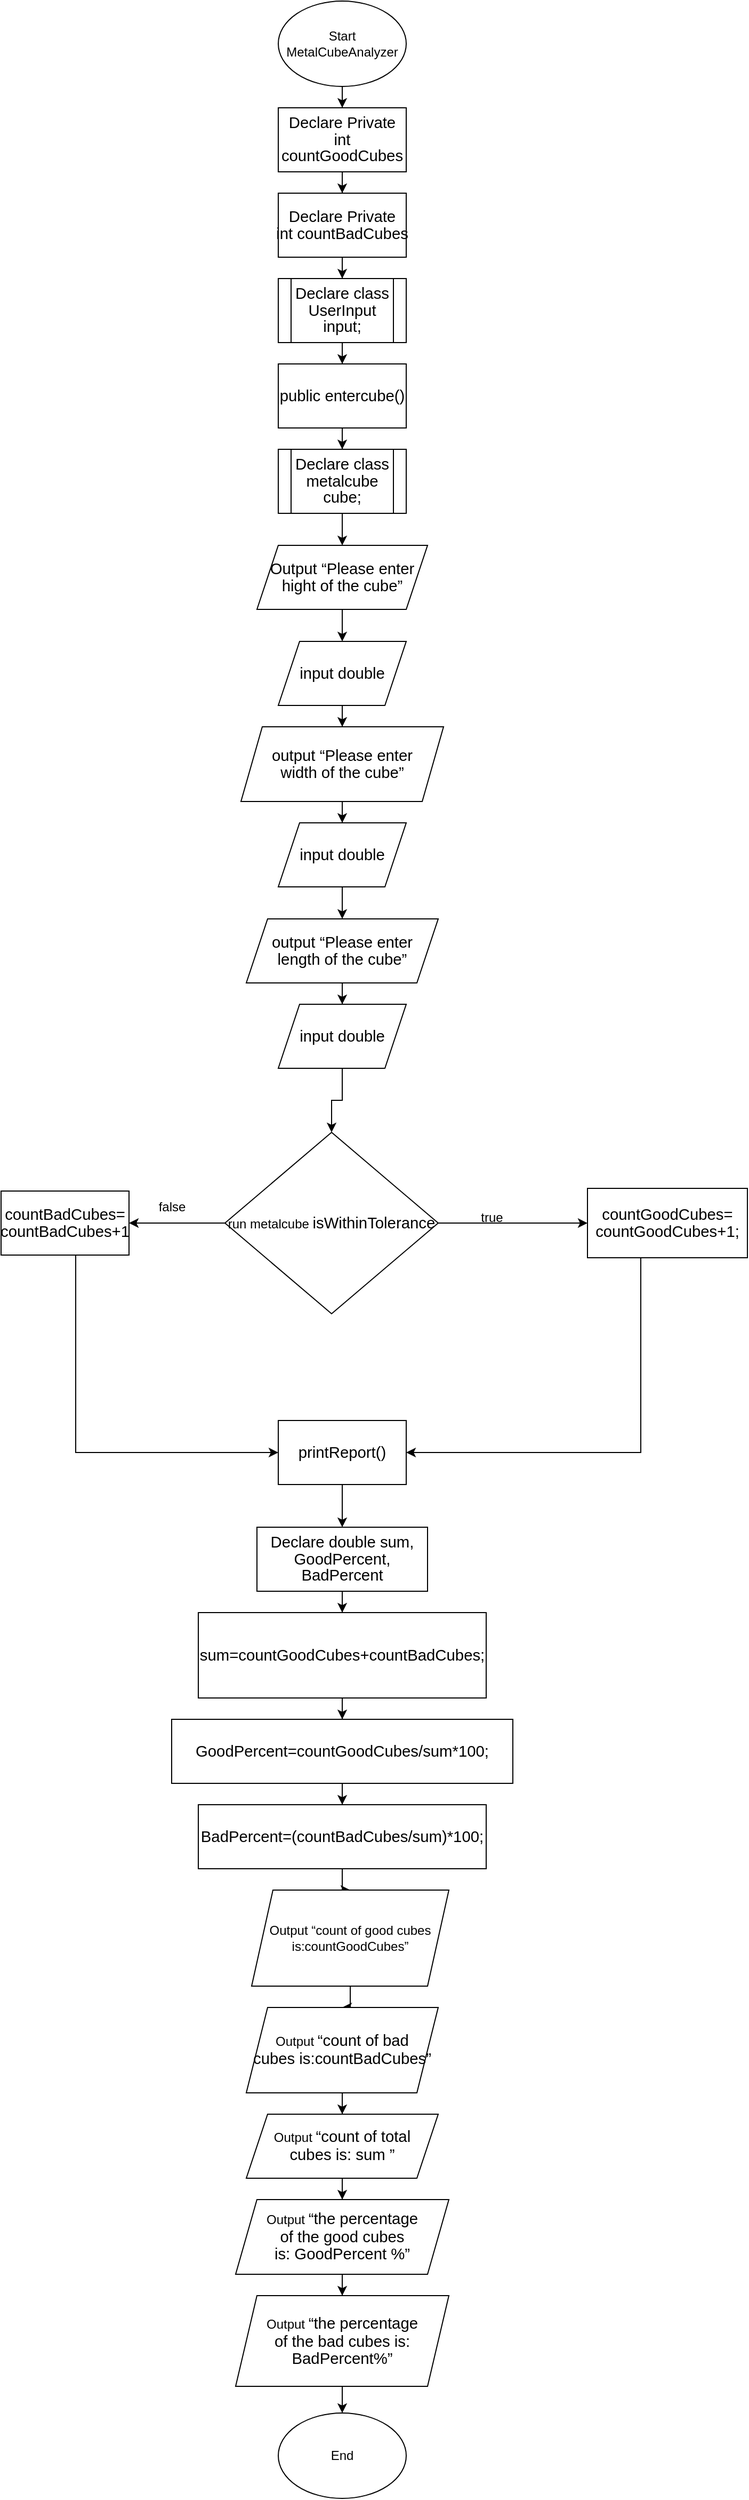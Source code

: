 <mxfile version="14.4.3" type="device"><diagram id="0YK5NNi9KJXIGtAtOMAy" name="Page-1"><mxGraphModel dx="1092" dy="494" grid="1" gridSize="10" guides="1" tooltips="1" connect="1" arrows="1" fold="1" page="1" pageScale="1" pageWidth="850" pageHeight="1100" math="0" shadow="0"><root><mxCell id="0"/><mxCell id="1" parent="0"/><mxCell id="P-fLA0ufH5jKL1kxZBKW-3" value="" style="edgeStyle=orthogonalEdgeStyle;rounded=0;orthogonalLoop=1;jettySize=auto;html=1;" edge="1" parent="1" source="P-fLA0ufH5jKL1kxZBKW-1" target="P-fLA0ufH5jKL1kxZBKW-2"><mxGeometry relative="1" as="geometry"/></mxCell><mxCell id="P-fLA0ufH5jKL1kxZBKW-1" value="&lt;p class=&quot;MsoNormal&quot;&gt;Start MetalCubeAnalyzer&lt;/p&gt;" style="ellipse;whiteSpace=wrap;html=1;" vertex="1" parent="1"><mxGeometry x="330" y="60" width="120" height="80" as="geometry"/></mxCell><mxCell id="P-fLA0ufH5jKL1kxZBKW-5" value="" style="edgeStyle=orthogonalEdgeStyle;rounded=0;orthogonalLoop=1;jettySize=auto;html=1;" edge="1" parent="1" source="P-fLA0ufH5jKL1kxZBKW-2" target="P-fLA0ufH5jKL1kxZBKW-4"><mxGeometry relative="1" as="geometry"/></mxCell><mxCell id="P-fLA0ufH5jKL1kxZBKW-2" value="&lt;span style=&quot;font-size: 11.0pt ; line-height: 107% ; font-family: &amp;#34;calibri&amp;#34; , sans-serif&quot;&gt;Declare Private int countGoodCubes&lt;/span&gt;" style="whiteSpace=wrap;html=1;" vertex="1" parent="1"><mxGeometry x="330" y="160" width="120" height="60" as="geometry"/></mxCell><mxCell id="P-fLA0ufH5jKL1kxZBKW-7" value="" style="edgeStyle=orthogonalEdgeStyle;rounded=0;orthogonalLoop=1;jettySize=auto;html=1;" edge="1" parent="1" source="P-fLA0ufH5jKL1kxZBKW-4" target="P-fLA0ufH5jKL1kxZBKW-6"><mxGeometry relative="1" as="geometry"/></mxCell><mxCell id="P-fLA0ufH5jKL1kxZBKW-4" value="&lt;span style=&quot;font-size: 11.0pt ; line-height: 107% ; font-family: &amp;#34;calibri&amp;#34; , sans-serif&quot;&gt;Declare Private int&amp;nbsp;&lt;span style=&quot;font-size: 11.0pt ; line-height: 107% ; font-family: &amp;#34;calibri&amp;#34; , sans-serif&quot;&gt;countBadCubes&lt;/span&gt;&lt;/span&gt;" style="whiteSpace=wrap;html=1;" vertex="1" parent="1"><mxGeometry x="330" y="240" width="120" height="60" as="geometry"/></mxCell><mxCell id="P-fLA0ufH5jKL1kxZBKW-9" value="" style="edgeStyle=orthogonalEdgeStyle;rounded=0;orthogonalLoop=1;jettySize=auto;html=1;" edge="1" parent="1" source="P-fLA0ufH5jKL1kxZBKW-6" target="P-fLA0ufH5jKL1kxZBKW-8"><mxGeometry relative="1" as="geometry"/></mxCell><mxCell id="P-fLA0ufH5jKL1kxZBKW-6" value="&lt;span style=&quot;font-size: 11.0pt ; line-height: 107% ; font-family: &amp;#34;calibri&amp;#34; , sans-serif&quot;&gt;Declare class UserInput&lt;br/&gt;input;&lt;/span&gt;" style="shape=process;whiteSpace=wrap;html=1;backgroundOutline=1;" vertex="1" parent="1"><mxGeometry x="330" y="320" width="120" height="60" as="geometry"/></mxCell><mxCell id="P-fLA0ufH5jKL1kxZBKW-11" value="" style="edgeStyle=orthogonalEdgeStyle;rounded=0;orthogonalLoop=1;jettySize=auto;html=1;" edge="1" parent="1" source="P-fLA0ufH5jKL1kxZBKW-8" target="P-fLA0ufH5jKL1kxZBKW-10"><mxGeometry relative="1" as="geometry"/></mxCell><mxCell id="P-fLA0ufH5jKL1kxZBKW-8" value="&lt;span style=&quot;font-size: 11.0pt ; line-height: 107% ; font-family: &amp;#34;calibri&amp;#34; , sans-serif&quot;&gt;public entercube()&lt;/span&gt;" style="whiteSpace=wrap;html=1;" vertex="1" parent="1"><mxGeometry x="330" y="400" width="120" height="60" as="geometry"/></mxCell><mxCell id="P-fLA0ufH5jKL1kxZBKW-13" value="" style="edgeStyle=orthogonalEdgeStyle;rounded=0;orthogonalLoop=1;jettySize=auto;html=1;" edge="1" parent="1" source="P-fLA0ufH5jKL1kxZBKW-10" target="P-fLA0ufH5jKL1kxZBKW-12"><mxGeometry relative="1" as="geometry"/></mxCell><mxCell id="P-fLA0ufH5jKL1kxZBKW-10" value="&lt;span style=&quot;font-size: 11.0pt ; line-height: 107% ; font-family: &amp;#34;calibri&amp;#34; , sans-serif&quot;&gt;Declare class metalcube&lt;br/&gt;cube;&lt;/span&gt;" style="shape=process;whiteSpace=wrap;html=1;backgroundOutline=1;" vertex="1" parent="1"><mxGeometry x="330" y="480" width="120" height="60" as="geometry"/></mxCell><mxCell id="P-fLA0ufH5jKL1kxZBKW-17" value="" style="edgeStyle=orthogonalEdgeStyle;rounded=0;orthogonalLoop=1;jettySize=auto;html=1;" edge="1" parent="1" source="P-fLA0ufH5jKL1kxZBKW-12" target="P-fLA0ufH5jKL1kxZBKW-16"><mxGeometry relative="1" as="geometry"/></mxCell><mxCell id="P-fLA0ufH5jKL1kxZBKW-12" value="&lt;span style=&quot;font-size: 11.0pt ; line-height: 107% ; font-family: &amp;#34;calibri&amp;#34; , sans-serif&quot;&gt;Output “Please enter&lt;br/&gt;hight of the cube”&lt;/span&gt;" style="shape=parallelogram;perimeter=parallelogramPerimeter;whiteSpace=wrap;html=1;fixedSize=1;" vertex="1" parent="1"><mxGeometry x="310" y="570" width="160" height="60" as="geometry"/></mxCell><mxCell id="P-fLA0ufH5jKL1kxZBKW-19" value="" style="edgeStyle=orthogonalEdgeStyle;rounded=0;orthogonalLoop=1;jettySize=auto;html=1;" edge="1" parent="1" source="P-fLA0ufH5jKL1kxZBKW-16" target="P-fLA0ufH5jKL1kxZBKW-18"><mxGeometry relative="1" as="geometry"/></mxCell><mxCell id="P-fLA0ufH5jKL1kxZBKW-16" value="&lt;span style=&quot;font-size: 11.0pt ; line-height: 107% ; font-family: &amp;#34;calibri&amp;#34; , sans-serif&quot;&gt;input double&lt;/span&gt;" style="shape=parallelogram;perimeter=parallelogramPerimeter;whiteSpace=wrap;html=1;fixedSize=1;" vertex="1" parent="1"><mxGeometry x="330" y="660" width="120" height="60" as="geometry"/></mxCell><mxCell id="P-fLA0ufH5jKL1kxZBKW-21" value="" style="edgeStyle=orthogonalEdgeStyle;rounded=0;orthogonalLoop=1;jettySize=auto;html=1;" edge="1" parent="1" source="P-fLA0ufH5jKL1kxZBKW-18" target="P-fLA0ufH5jKL1kxZBKW-20"><mxGeometry relative="1" as="geometry"/></mxCell><mxCell id="P-fLA0ufH5jKL1kxZBKW-18" value="&lt;span style=&quot;font-size: 11.0pt ; line-height: 107% ; font-family: &amp;#34;calibri&amp;#34; , sans-serif&quot;&gt;output “Please enter&lt;br&gt;width of the cube”&lt;/span&gt;" style="shape=parallelogram;perimeter=parallelogramPerimeter;whiteSpace=wrap;html=1;fixedSize=1;" vertex="1" parent="1"><mxGeometry x="295" y="740" width="190" height="70" as="geometry"/></mxCell><mxCell id="P-fLA0ufH5jKL1kxZBKW-23" value="" style="edgeStyle=orthogonalEdgeStyle;rounded=0;orthogonalLoop=1;jettySize=auto;html=1;" edge="1" parent="1" source="P-fLA0ufH5jKL1kxZBKW-20" target="P-fLA0ufH5jKL1kxZBKW-22"><mxGeometry relative="1" as="geometry"/></mxCell><mxCell id="P-fLA0ufH5jKL1kxZBKW-20" value="&lt;span style=&quot;font-family: &amp;#34;calibri&amp;#34; , sans-serif ; font-size: 14.667px&quot;&gt;input double&lt;/span&gt;" style="shape=parallelogram;perimeter=parallelogramPerimeter;whiteSpace=wrap;html=1;fixedSize=1;" vertex="1" parent="1"><mxGeometry x="330" y="830" width="120" height="60" as="geometry"/></mxCell><mxCell id="P-fLA0ufH5jKL1kxZBKW-25" value="" style="edgeStyle=orthogonalEdgeStyle;rounded=0;orthogonalLoop=1;jettySize=auto;html=1;" edge="1" parent="1" source="P-fLA0ufH5jKL1kxZBKW-22" target="P-fLA0ufH5jKL1kxZBKW-24"><mxGeometry relative="1" as="geometry"/></mxCell><mxCell id="P-fLA0ufH5jKL1kxZBKW-22" value="&lt;span style=&quot;font-size: 11.0pt ; line-height: 107% ; font-family: &amp;#34;calibri&amp;#34; , sans-serif&quot;&gt;output “Please enter&lt;br&gt;length of the cube”&lt;/span&gt;" style="shape=parallelogram;perimeter=parallelogramPerimeter;whiteSpace=wrap;html=1;fixedSize=1;" vertex="1" parent="1"><mxGeometry x="300" y="920" width="180" height="60" as="geometry"/></mxCell><mxCell id="P-fLA0ufH5jKL1kxZBKW-27" value="" style="edgeStyle=orthogonalEdgeStyle;rounded=0;orthogonalLoop=1;jettySize=auto;html=1;" edge="1" parent="1" source="P-fLA0ufH5jKL1kxZBKW-24" target="P-fLA0ufH5jKL1kxZBKW-26"><mxGeometry relative="1" as="geometry"/></mxCell><mxCell id="P-fLA0ufH5jKL1kxZBKW-24" value="&lt;span style=&quot;font-family: &amp;#34;calibri&amp;#34; , sans-serif ; font-size: 14.667px&quot;&gt;input double&lt;/span&gt;" style="shape=parallelogram;perimeter=parallelogramPerimeter;whiteSpace=wrap;html=1;fixedSize=1;" vertex="1" parent="1"><mxGeometry x="330" y="1000" width="120" height="60" as="geometry"/></mxCell><mxCell id="P-fLA0ufH5jKL1kxZBKW-29" value="" style="edgeStyle=orthogonalEdgeStyle;rounded=0;orthogonalLoop=1;jettySize=auto;html=1;" edge="1" parent="1" source="P-fLA0ufH5jKL1kxZBKW-26" target="P-fLA0ufH5jKL1kxZBKW-28"><mxGeometry relative="1" as="geometry"/></mxCell><mxCell id="P-fLA0ufH5jKL1kxZBKW-32" value="" style="edgeStyle=orthogonalEdgeStyle;rounded=0;orthogonalLoop=1;jettySize=auto;html=1;" edge="1" parent="1" source="P-fLA0ufH5jKL1kxZBKW-26" target="P-fLA0ufH5jKL1kxZBKW-31"><mxGeometry relative="1" as="geometry"/></mxCell><mxCell id="P-fLA0ufH5jKL1kxZBKW-26" value="run metalcube&amp;nbsp;&lt;span style=&quot;font-size: 11.0pt ; line-height: 107% ; font-family: &amp;#34;calibri&amp;#34; , sans-serif&quot;&gt;isWithinTolerance&lt;/span&gt;" style="rhombus;whiteSpace=wrap;html=1;" vertex="1" parent="1"><mxGeometry x="280" y="1120" width="200" height="170" as="geometry"/></mxCell><mxCell id="P-fLA0ufH5jKL1kxZBKW-35" style="edgeStyle=orthogonalEdgeStyle;rounded=0;orthogonalLoop=1;jettySize=auto;html=1;entryX=1;entryY=0.5;entryDx=0;entryDy=0;" edge="1" parent="1" source="P-fLA0ufH5jKL1kxZBKW-28" target="P-fLA0ufH5jKL1kxZBKW-34"><mxGeometry relative="1" as="geometry"><Array as="points"><mxPoint x="670" y="1420"/></Array></mxGeometry></mxCell><mxCell id="P-fLA0ufH5jKL1kxZBKW-28" value="&lt;span style=&quot;font-size: 11.0pt ; line-height: 107% ; font-family: &amp;#34;calibri&amp;#34; , sans-serif&quot;&gt;countGoodCubes= countGoodCubes+1;&lt;/span&gt;" style="whiteSpace=wrap;html=1;" vertex="1" parent="1"><mxGeometry x="620" y="1172.5" width="150" height="65" as="geometry"/></mxCell><mxCell id="P-fLA0ufH5jKL1kxZBKW-30" value="true" style="text;html=1;align=center;verticalAlign=middle;resizable=0;points=[];autosize=1;" vertex="1" parent="1"><mxGeometry x="510" y="1190" width="40" height="20" as="geometry"/></mxCell><mxCell id="P-fLA0ufH5jKL1kxZBKW-36" style="edgeStyle=orthogonalEdgeStyle;rounded=0;orthogonalLoop=1;jettySize=auto;html=1;entryX=0;entryY=0.5;entryDx=0;entryDy=0;" edge="1" parent="1" source="P-fLA0ufH5jKL1kxZBKW-31" target="P-fLA0ufH5jKL1kxZBKW-34"><mxGeometry relative="1" as="geometry"><Array as="points"><mxPoint x="140" y="1420"/></Array></mxGeometry></mxCell><mxCell id="P-fLA0ufH5jKL1kxZBKW-31" value="&lt;span style=&quot;font-size: 11.0pt ; line-height: 107% ; font-family: &amp;#34;calibri&amp;#34; , sans-serif&quot;&gt;countBadCubes= countBadCubes+1&lt;/span&gt;" style="whiteSpace=wrap;html=1;" vertex="1" parent="1"><mxGeometry x="70" y="1175" width="120" height="60" as="geometry"/></mxCell><mxCell id="P-fLA0ufH5jKL1kxZBKW-33" value="false" style="text;html=1;align=center;verticalAlign=middle;resizable=0;points=[];autosize=1;" vertex="1" parent="1"><mxGeometry x="210" y="1180" width="40" height="20" as="geometry"/></mxCell><mxCell id="P-fLA0ufH5jKL1kxZBKW-38" value="" style="edgeStyle=orthogonalEdgeStyle;rounded=0;orthogonalLoop=1;jettySize=auto;html=1;" edge="1" parent="1" source="P-fLA0ufH5jKL1kxZBKW-34" target="P-fLA0ufH5jKL1kxZBKW-37"><mxGeometry relative="1" as="geometry"/></mxCell><mxCell id="P-fLA0ufH5jKL1kxZBKW-34" value="&lt;span style=&quot;font-size: 11.0pt ; line-height: 107% ; font-family: &amp;#34;calibri&amp;#34; , sans-serif&quot;&gt;printReport()&lt;/span&gt;" style="rounded=0;whiteSpace=wrap;html=1;" vertex="1" parent="1"><mxGeometry x="330" y="1390" width="120" height="60" as="geometry"/></mxCell><mxCell id="P-fLA0ufH5jKL1kxZBKW-40" value="" style="edgeStyle=orthogonalEdgeStyle;rounded=0;orthogonalLoop=1;jettySize=auto;html=1;" edge="1" parent="1" source="P-fLA0ufH5jKL1kxZBKW-37" target="P-fLA0ufH5jKL1kxZBKW-39"><mxGeometry relative="1" as="geometry"/></mxCell><mxCell id="P-fLA0ufH5jKL1kxZBKW-37" value="&lt;span style=&quot;font-size: 11.0pt ; line-height: 107% ; font-family: &amp;#34;calibri&amp;#34; , sans-serif&quot;&gt;Declare double sum, GoodPercent,&lt;br/&gt;BadPercent&lt;/span&gt;" style="whiteSpace=wrap;html=1;rounded=0;" vertex="1" parent="1"><mxGeometry x="310" y="1490" width="160" height="60" as="geometry"/></mxCell><mxCell id="P-fLA0ufH5jKL1kxZBKW-42" value="" style="edgeStyle=orthogonalEdgeStyle;rounded=0;orthogonalLoop=1;jettySize=auto;html=1;" edge="1" parent="1" source="P-fLA0ufH5jKL1kxZBKW-39" target="P-fLA0ufH5jKL1kxZBKW-41"><mxGeometry relative="1" as="geometry"/></mxCell><mxCell id="P-fLA0ufH5jKL1kxZBKW-39" value="&lt;span style=&quot;font-size: 11.0pt ; line-height: 107% ; font-family: &amp;#34;calibri&amp;#34; , sans-serif&quot;&gt;sum=countGoodCubes+countBadCubes;&lt;/span&gt;" style="whiteSpace=wrap;html=1;rounded=0;" vertex="1" parent="1"><mxGeometry x="255" y="1570" width="270" height="80" as="geometry"/></mxCell><mxCell id="P-fLA0ufH5jKL1kxZBKW-44" value="" style="edgeStyle=orthogonalEdgeStyle;rounded=0;orthogonalLoop=1;jettySize=auto;html=1;" edge="1" parent="1" source="P-fLA0ufH5jKL1kxZBKW-41" target="P-fLA0ufH5jKL1kxZBKW-43"><mxGeometry relative="1" as="geometry"/></mxCell><mxCell id="P-fLA0ufH5jKL1kxZBKW-41" value="&lt;span style=&quot;font-size: 11.0pt ; line-height: 107% ; font-family: &amp;#34;calibri&amp;#34; , sans-serif&quot;&gt;GoodPercent=countGoodCubes/sum*100;&lt;/span&gt;" style="whiteSpace=wrap;html=1;rounded=0;" vertex="1" parent="1"><mxGeometry x="230" y="1670" width="320" height="60" as="geometry"/></mxCell><mxCell id="P-fLA0ufH5jKL1kxZBKW-46" value="" style="edgeStyle=orthogonalEdgeStyle;rounded=0;orthogonalLoop=1;jettySize=auto;html=1;" edge="1" parent="1" source="P-fLA0ufH5jKL1kxZBKW-43" target="P-fLA0ufH5jKL1kxZBKW-45"><mxGeometry relative="1" as="geometry"/></mxCell><mxCell id="P-fLA0ufH5jKL1kxZBKW-43" value="&lt;span style=&quot;font-size: 11.0pt ; line-height: 107% ; font-family: &amp;#34;calibri&amp;#34; , sans-serif&quot;&gt;BadPercent=(countBadCubes/sum)*100;&lt;/span&gt;" style="whiteSpace=wrap;html=1;rounded=0;" vertex="1" parent="1"><mxGeometry x="255" y="1750" width="270" height="60" as="geometry"/></mxCell><mxCell id="P-fLA0ufH5jKL1kxZBKW-48" value="" style="edgeStyle=orthogonalEdgeStyle;rounded=0;orthogonalLoop=1;jettySize=auto;html=1;" edge="1" parent="1" source="P-fLA0ufH5jKL1kxZBKW-45" target="P-fLA0ufH5jKL1kxZBKW-47"><mxGeometry relative="1" as="geometry"/></mxCell><mxCell id="P-fLA0ufH5jKL1kxZBKW-45" value="&lt;p class=&quot;MsoNormal&quot;&gt;Output “count of good cubes is:countGoodCubes”&lt;/p&gt;" style="shape=parallelogram;perimeter=parallelogramPerimeter;whiteSpace=wrap;html=1;fixedSize=1;rounded=0;" vertex="1" parent="1"><mxGeometry x="305" y="1830" width="185" height="90" as="geometry"/></mxCell><mxCell id="P-fLA0ufH5jKL1kxZBKW-50" value="" style="edgeStyle=orthogonalEdgeStyle;rounded=0;orthogonalLoop=1;jettySize=auto;html=1;" edge="1" parent="1" source="P-fLA0ufH5jKL1kxZBKW-47" target="P-fLA0ufH5jKL1kxZBKW-49"><mxGeometry relative="1" as="geometry"/></mxCell><mxCell id="P-fLA0ufH5jKL1kxZBKW-47" value="&lt;span style=&quot;font-size: 11.0pt ; line-height: 107% ; font-family: &amp;#34;calibri&amp;#34; , sans-serif&quot;&gt;&lt;span style=&quot;font-family: &amp;#34;helvetica&amp;#34; ; font-size: 12px&quot;&gt;Output&amp;nbsp;&lt;/span&gt;“count of bad&lt;br&gt;cubes is:countBadCubes”&lt;/span&gt;" style="shape=parallelogram;perimeter=parallelogramPerimeter;whiteSpace=wrap;html=1;fixedSize=1;rounded=0;" vertex="1" parent="1"><mxGeometry x="300" y="1940" width="180" height="80" as="geometry"/></mxCell><mxCell id="P-fLA0ufH5jKL1kxZBKW-52" value="" style="edgeStyle=orthogonalEdgeStyle;rounded=0;orthogonalLoop=1;jettySize=auto;html=1;" edge="1" parent="1" source="P-fLA0ufH5jKL1kxZBKW-49" target="P-fLA0ufH5jKL1kxZBKW-51"><mxGeometry relative="1" as="geometry"/></mxCell><mxCell id="P-fLA0ufH5jKL1kxZBKW-49" value="&lt;span style=&quot;font-size: 11.0pt ; line-height: 107% ; font-family: &amp;#34;calibri&amp;#34; , sans-serif&quot;&gt;&lt;span style=&quot;font-family: &amp;#34;helvetica&amp;#34; ; font-size: 12px&quot;&gt;Output&amp;nbsp;&lt;/span&gt;“count of total&lt;br&gt;cubes is: sum ”&lt;/span&gt;" style="shape=parallelogram;perimeter=parallelogramPerimeter;whiteSpace=wrap;html=1;fixedSize=1;rounded=0;" vertex="1" parent="1"><mxGeometry x="300" y="2040" width="180" height="60" as="geometry"/></mxCell><mxCell id="P-fLA0ufH5jKL1kxZBKW-54" value="" style="edgeStyle=orthogonalEdgeStyle;rounded=0;orthogonalLoop=1;jettySize=auto;html=1;" edge="1" parent="1" source="P-fLA0ufH5jKL1kxZBKW-51" target="P-fLA0ufH5jKL1kxZBKW-53"><mxGeometry relative="1" as="geometry"/></mxCell><mxCell id="P-fLA0ufH5jKL1kxZBKW-51" value="&lt;span style=&quot;font-size: 11.0pt ; line-height: 107% ; font-family: &amp;#34;calibri&amp;#34; , sans-serif&quot;&gt;&lt;span style=&quot;font-family: &amp;#34;helvetica&amp;#34; ; font-size: 12px&quot;&gt;Output&amp;nbsp;&lt;/span&gt;“the percentage&lt;br&gt;of the good cubes &lt;br&gt;is: GoodPercent %”&lt;/span&gt;" style="shape=parallelogram;perimeter=parallelogramPerimeter;whiteSpace=wrap;html=1;fixedSize=1;rounded=0;" vertex="1" parent="1"><mxGeometry x="290" y="2120" width="200" height="70" as="geometry"/></mxCell><mxCell id="P-fLA0ufH5jKL1kxZBKW-56" value="" style="edgeStyle=orthogonalEdgeStyle;rounded=0;orthogonalLoop=1;jettySize=auto;html=1;" edge="1" parent="1" source="P-fLA0ufH5jKL1kxZBKW-53" target="P-fLA0ufH5jKL1kxZBKW-55"><mxGeometry relative="1" as="geometry"/></mxCell><mxCell id="P-fLA0ufH5jKL1kxZBKW-53" value="&lt;span style=&quot;font-size: 11.0pt ; line-height: 107% ; font-family: &amp;#34;calibri&amp;#34; , sans-serif&quot;&gt;&lt;span style=&quot;font-family: &amp;#34;helvetica&amp;#34; ; font-size: 12px&quot;&gt;Output&amp;nbsp;&lt;/span&gt;“the percentage&lt;br&gt;of the bad cubes is: BadPercent%”&lt;/span&gt;" style="shape=parallelogram;perimeter=parallelogramPerimeter;whiteSpace=wrap;html=1;fixedSize=1;rounded=0;" vertex="1" parent="1"><mxGeometry x="290" y="2210" width="200" height="85" as="geometry"/></mxCell><mxCell id="P-fLA0ufH5jKL1kxZBKW-55" value="End" style="ellipse;whiteSpace=wrap;html=1;rounded=0;" vertex="1" parent="1"><mxGeometry x="330" y="2320" width="120" height="80" as="geometry"/></mxCell></root></mxGraphModel></diagram></mxfile>